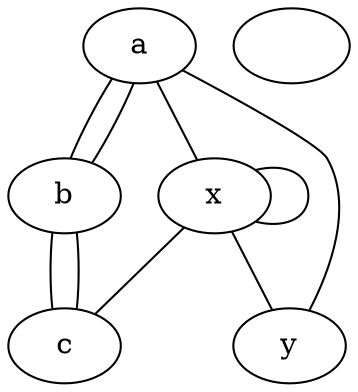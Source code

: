 graph test2 {
       a -- b -- c;
       a -- b -- c;
       a -- {x y};
   󠁼    x -- {x y};
       x -- c [w=10.0,len=3];
}
	
